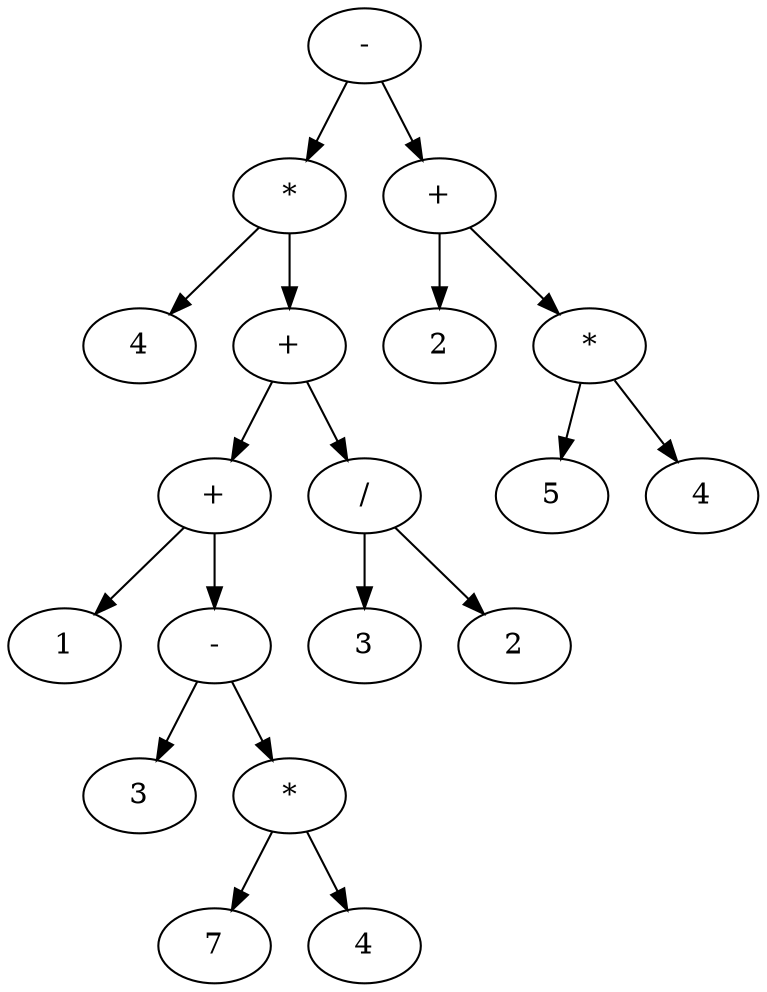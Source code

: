 digraph G {
	n0 [label = "4"]
	n1 [label = "1"]
	n2 [label = "3"]
	n3 [label = "7"]
	n4 [label = "4"]
	n5 [label = "*"]
	n6 [label = "-"]
	n7 [label = "+"]
	n8 [label = "3"]
	n9 [label = "2"]
	n10 [label = "/"]
	n11 [label = "+"]
	n12 [label = "*"]
	n13 [label = "2"]
	n14 [label = "5"]
	n15 [label = "4"]
	n16 [label = "*"]
	n17 [label = "+"]
	n18 [label = "-"]
	n5 -> n4
	n5 -> n3
	n6 -> n5
	n6 -> n2
	n7 -> n6
	n7 -> n1
	n10 -> n9
	n10 -> n8
	n11 -> n10
	n11 -> n7
	n12 -> n11
	n12 -> n0
	n16 -> n15
	n16 -> n14
	n17 -> n16
	n17 -> n13
	n18 -> n17
	n18 -> n12
	
}